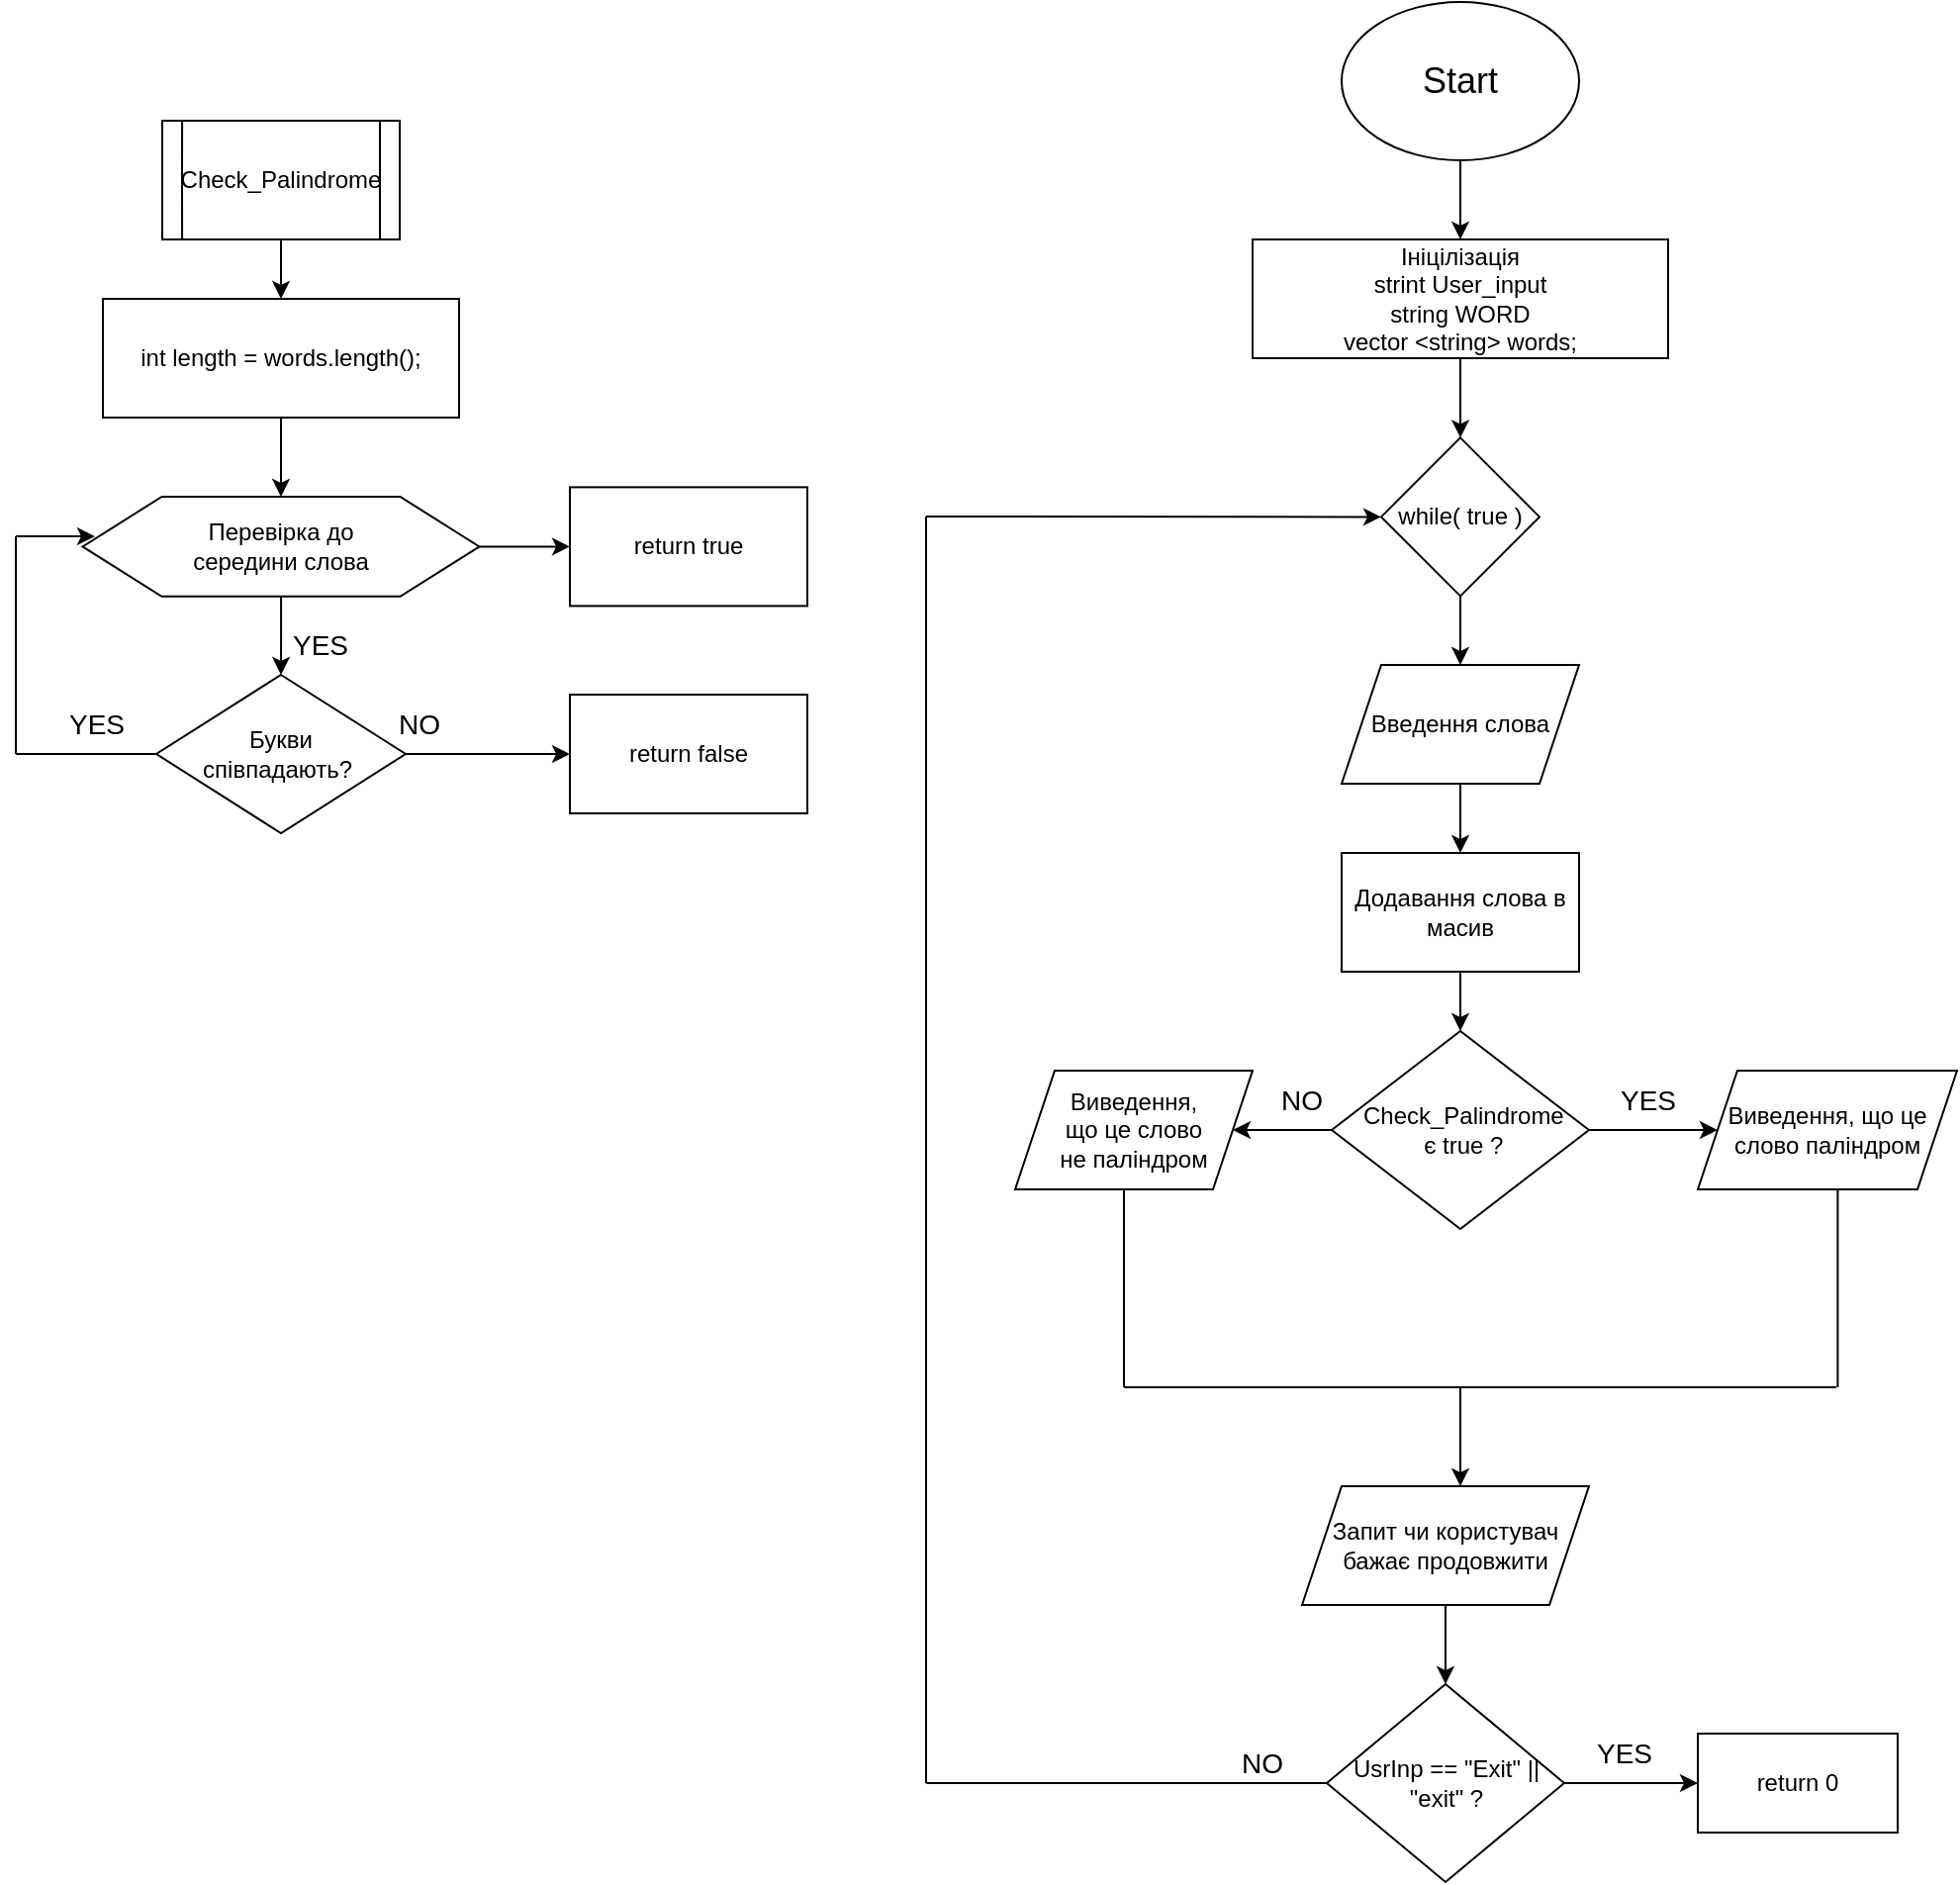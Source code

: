 <mxfile version="24.8.6">
  <diagram name="Сторінка-1" id="cUOaLFURe7q7ERqfYGBh">
    <mxGraphModel grid="1" page="1" gridSize="10" guides="1" tooltips="1" connect="1" arrows="1" fold="1" pageScale="1" pageWidth="827" pageHeight="1169" math="0" shadow="0">
      <root>
        <mxCell id="0" />
        <mxCell id="1" parent="0" />
        <mxCell id="PdniOC1pc3qvLMN0l55p-33" value="" style="edgeStyle=orthogonalEdgeStyle;rounded=0;orthogonalLoop=1;jettySize=auto;html=1;" edge="1" parent="1" source="PdniOC1pc3qvLMN0l55p-1" target="PdniOC1pc3qvLMN0l55p-32">
          <mxGeometry relative="1" as="geometry" />
        </mxCell>
        <mxCell id="PdniOC1pc3qvLMN0l55p-1" value="&lt;font style=&quot;font-size: 18px;&quot;&gt;Start&lt;/font&gt;" style="ellipse;whiteSpace=wrap;html=1;" vertex="1" parent="1">
          <mxGeometry x="70" y="40" width="120" height="80" as="geometry" />
        </mxCell>
        <mxCell id="PdniOC1pc3qvLMN0l55p-6" value="" style="edgeStyle=orthogonalEdgeStyle;rounded=0;orthogonalLoop=1;jettySize=auto;html=1;" edge="1" parent="1" source="PdniOC1pc3qvLMN0l55p-2" target="PdniOC1pc3qvLMN0l55p-5">
          <mxGeometry relative="1" as="geometry" />
        </mxCell>
        <mxCell id="PdniOC1pc3qvLMN0l55p-2" value="Check_Palindrome" style="rounded=0;whiteSpace=wrap;html=1;" vertex="1" parent="1">
          <mxGeometry x="-526" y="100" width="120" height="60" as="geometry" />
        </mxCell>
        <mxCell id="PdniOC1pc3qvLMN0l55p-3" value="" style="endArrow=none;html=1;rounded=0;entryX=0.167;entryY=0;entryDx=0;entryDy=0;entryPerimeter=0;exitX=0.167;exitY=0.993;exitDx=0;exitDy=0;exitPerimeter=0;" edge="1" parent="1">
          <mxGeometry width="50" height="50" relative="1" as="geometry">
            <mxPoint x="-515.96" y="159.79" as="sourcePoint" />
            <mxPoint x="-515.96" y="100.21" as="targetPoint" />
            <Array as="points">
              <mxPoint x="-516" y="130.21" />
            </Array>
          </mxGeometry>
        </mxCell>
        <mxCell id="PdniOC1pc3qvLMN0l55p-4" value="" style="endArrow=none;html=1;rounded=0;entryX=0.167;entryY=0;entryDx=0;entryDy=0;entryPerimeter=0;exitX=0.167;exitY=0.993;exitDx=0;exitDy=0;exitPerimeter=0;" edge="1" parent="1">
          <mxGeometry width="50" height="50" relative="1" as="geometry">
            <mxPoint x="-416" y="160" as="sourcePoint" />
            <mxPoint x="-416" y="100" as="targetPoint" />
            <Array as="points">
              <mxPoint x="-416" y="130" />
            </Array>
          </mxGeometry>
        </mxCell>
        <mxCell id="PdniOC1pc3qvLMN0l55p-8" value="" style="edgeStyle=orthogonalEdgeStyle;rounded=0;orthogonalLoop=1;jettySize=auto;html=1;" edge="1" parent="1" source="PdniOC1pc3qvLMN0l55p-5">
          <mxGeometry relative="1" as="geometry">
            <mxPoint x="-466" y="290" as="targetPoint" />
          </mxGeometry>
        </mxCell>
        <mxCell id="PdniOC1pc3qvLMN0l55p-5" value="int length = words.length();" style="rounded=0;whiteSpace=wrap;html=1;" vertex="1" parent="1">
          <mxGeometry x="-556" y="190" width="180" height="60" as="geometry" />
        </mxCell>
        <mxCell id="PdniOC1pc3qvLMN0l55p-15" value="" style="edgeStyle=orthogonalEdgeStyle;rounded=0;orthogonalLoop=1;jettySize=auto;html=1;" edge="1" parent="1" source="PdniOC1pc3qvLMN0l55p-11">
          <mxGeometry relative="1" as="geometry">
            <mxPoint x="-466" y="380" as="targetPoint" />
          </mxGeometry>
        </mxCell>
        <mxCell id="PdniOC1pc3qvLMN0l55p-31" value="" style="edgeStyle=orthogonalEdgeStyle;rounded=0;orthogonalLoop=1;jettySize=auto;html=1;" edge="1" parent="1" source="PdniOC1pc3qvLMN0l55p-11" target="PdniOC1pc3qvLMN0l55p-30">
          <mxGeometry relative="1" as="geometry" />
        </mxCell>
        <mxCell id="PdniOC1pc3qvLMN0l55p-11" value="&lt;span style=&quot;color: rgba(0, 0, 0, 0); font-family: monospace; font-size: 0px; text-align: start; text-wrap-mode: nowrap;&quot;&gt;про&lt;/span&gt;" style="shape=hexagon;perimeter=hexagonPerimeter2;whiteSpace=wrap;html=1;fixedSize=1;size=40;" vertex="1" parent="1">
          <mxGeometry x="-566.25" y="290.0" width="200.5" height="50.41" as="geometry" />
        </mxCell>
        <mxCell id="PdniOC1pc3qvLMN0l55p-12" value="Перевірка до середини слова" style="text;strokeColor=none;align=center;fillColor=none;html=1;verticalAlign=middle;whiteSpace=wrap;rounded=0;" vertex="1" parent="1">
          <mxGeometry x="-516" y="300.2" width="100" height="30" as="geometry" />
        </mxCell>
        <mxCell id="PdniOC1pc3qvLMN0l55p-23" value="" style="edgeStyle=orthogonalEdgeStyle;rounded=0;orthogonalLoop=1;jettySize=auto;html=1;" edge="1" parent="1" source="PdniOC1pc3qvLMN0l55p-16" target="PdniOC1pc3qvLMN0l55p-22">
          <mxGeometry relative="1" as="geometry" />
        </mxCell>
        <mxCell id="PdniOC1pc3qvLMN0l55p-16" value="Букви &lt;br&gt;співпадають?&amp;nbsp;" style="rhombus;whiteSpace=wrap;html=1;" vertex="1" parent="1">
          <mxGeometry x="-529" y="380" width="126" height="80" as="geometry" />
        </mxCell>
        <mxCell id="PdniOC1pc3qvLMN0l55p-17" value="" style="endArrow=none;html=1;rounded=0;exitX=0;exitY=0.5;exitDx=0;exitDy=0;" edge="1" parent="1" source="PdniOC1pc3qvLMN0l55p-16">
          <mxGeometry width="50" height="50" relative="1" as="geometry">
            <mxPoint x="-240" y="460" as="sourcePoint" />
            <mxPoint x="-600" y="420" as="targetPoint" />
          </mxGeometry>
        </mxCell>
        <mxCell id="PdniOC1pc3qvLMN0l55p-18" value="" style="endArrow=none;html=1;rounded=0;" edge="1" parent="1">
          <mxGeometry width="50" height="50" relative="1" as="geometry">
            <mxPoint x="-600" y="420" as="sourcePoint" />
            <mxPoint x="-600" y="320" as="targetPoint" />
          </mxGeometry>
        </mxCell>
        <mxCell id="PdniOC1pc3qvLMN0l55p-19" value="" style="endArrow=classic;html=1;rounded=0;entryX=0.031;entryY=0.397;entryDx=0;entryDy=0;entryPerimeter=0;" edge="1" parent="1" target="PdniOC1pc3qvLMN0l55p-11">
          <mxGeometry width="50" height="50" relative="1" as="geometry">
            <mxPoint x="-600" y="310" as="sourcePoint" />
            <mxPoint x="-190" y="410" as="targetPoint" />
          </mxGeometry>
        </mxCell>
        <mxCell id="PdniOC1pc3qvLMN0l55p-20" value="" style="endArrow=none;html=1;rounded=0;" edge="1" parent="1">
          <mxGeometry width="50" height="50" relative="1" as="geometry">
            <mxPoint x="-600" y="320" as="sourcePoint" />
            <mxPoint x="-600" y="310" as="targetPoint" />
          </mxGeometry>
        </mxCell>
        <mxCell id="PdniOC1pc3qvLMN0l55p-22" value="return false" style="rounded=0;whiteSpace=wrap;html=1;" vertex="1" parent="1">
          <mxGeometry x="-320" y="390" width="120" height="60" as="geometry" />
        </mxCell>
        <mxCell id="PdniOC1pc3qvLMN0l55p-25" value="&lt;font style=&quot;font-size: 14px;&quot;&gt;NO&lt;/font&gt;" style="text;strokeColor=none;align=center;fillColor=none;html=1;verticalAlign=middle;whiteSpace=wrap;rounded=0;" vertex="1" parent="1">
          <mxGeometry x="-425.75" y="390" width="60" height="30" as="geometry" />
        </mxCell>
        <mxCell id="PdniOC1pc3qvLMN0l55p-26" value="&lt;font style=&quot;font-size: 14px;&quot;&gt;YES&lt;/font&gt;" style="text;strokeColor=none;align=center;fillColor=none;html=1;verticalAlign=middle;whiteSpace=wrap;rounded=0;" vertex="1" parent="1">
          <mxGeometry x="-589" y="390" width="60" height="30" as="geometry" />
        </mxCell>
        <mxCell id="PdniOC1pc3qvLMN0l55p-27" value="&lt;font style=&quot;font-size: 14px;&quot;&gt;YES&lt;/font&gt;" style="text;strokeColor=none;align=center;fillColor=none;html=1;verticalAlign=middle;whiteSpace=wrap;rounded=0;" vertex="1" parent="1">
          <mxGeometry x="-476" y="350" width="60" height="30" as="geometry" />
        </mxCell>
        <mxCell id="PdniOC1pc3qvLMN0l55p-30" value="return true" style="rounded=0;whiteSpace=wrap;html=1;" vertex="1" parent="1">
          <mxGeometry x="-320" y="285.2" width="120" height="60" as="geometry" />
        </mxCell>
        <mxCell id="PdniOC1pc3qvLMN0l55p-35" value="" style="edgeStyle=orthogonalEdgeStyle;rounded=0;orthogonalLoop=1;jettySize=auto;html=1;" edge="1" parent="1" source="PdniOC1pc3qvLMN0l55p-32" target="PdniOC1pc3qvLMN0l55p-34">
          <mxGeometry relative="1" as="geometry" />
        </mxCell>
        <mxCell id="PdniOC1pc3qvLMN0l55p-32" value="Ініцілізація&lt;br&gt;strint User_input&lt;br&gt;string WORD&lt;br&gt;vector &amp;lt;string&amp;gt; words;" style="rounded=0;whiteSpace=wrap;html=1;" vertex="1" parent="1">
          <mxGeometry x="25" y="160" width="210" height="60" as="geometry" />
        </mxCell>
        <mxCell id="PdniOC1pc3qvLMN0l55p-38" value="" style="edgeStyle=orthogonalEdgeStyle;rounded=0;orthogonalLoop=1;jettySize=auto;html=1;" edge="1" parent="1" source="PdniOC1pc3qvLMN0l55p-34" target="PdniOC1pc3qvLMN0l55p-37">
          <mxGeometry relative="1" as="geometry" />
        </mxCell>
        <mxCell id="PdniOC1pc3qvLMN0l55p-34" value="while( true )" style="rhombus;whiteSpace=wrap;html=1;" vertex="1" parent="1">
          <mxGeometry x="90" y="260.2" width="80" height="80" as="geometry" />
        </mxCell>
        <mxCell id="PdniOC1pc3qvLMN0l55p-41" value="" style="edgeStyle=orthogonalEdgeStyle;rounded=0;orthogonalLoop=1;jettySize=auto;html=1;" edge="1" parent="1" source="PdniOC1pc3qvLMN0l55p-37" target="PdniOC1pc3qvLMN0l55p-40">
          <mxGeometry relative="1" as="geometry" />
        </mxCell>
        <mxCell id="PdniOC1pc3qvLMN0l55p-37" value="Введення слова" style="shape=parallelogram;perimeter=parallelogramPerimeter;whiteSpace=wrap;html=1;fixedSize=1;" vertex="1" parent="1">
          <mxGeometry x="70" y="375" width="120" height="60" as="geometry" />
        </mxCell>
        <mxCell id="PdniOC1pc3qvLMN0l55p-43" value="" style="edgeStyle=orthogonalEdgeStyle;rounded=0;orthogonalLoop=1;jettySize=auto;html=1;" edge="1" parent="1" source="PdniOC1pc3qvLMN0l55p-40" target="PdniOC1pc3qvLMN0l55p-42">
          <mxGeometry relative="1" as="geometry" />
        </mxCell>
        <mxCell id="PdniOC1pc3qvLMN0l55p-40" value="Додавання слова в масив" style="rounded=0;whiteSpace=wrap;html=1;" vertex="1" parent="1">
          <mxGeometry x="70" y="470" width="120" height="60" as="geometry" />
        </mxCell>
        <mxCell id="PdniOC1pc3qvLMN0l55p-45" value="" style="edgeStyle=orthogonalEdgeStyle;rounded=0;orthogonalLoop=1;jettySize=auto;html=1;" edge="1" parent="1" source="PdniOC1pc3qvLMN0l55p-42" target="PdniOC1pc3qvLMN0l55p-44">
          <mxGeometry relative="1" as="geometry" />
        </mxCell>
        <mxCell id="PdniOC1pc3qvLMN0l55p-48" value="" style="edgeStyle=orthogonalEdgeStyle;rounded=0;orthogonalLoop=1;jettySize=auto;html=1;" edge="1" parent="1" source="PdniOC1pc3qvLMN0l55p-42" target="PdniOC1pc3qvLMN0l55p-47">
          <mxGeometry relative="1" as="geometry" />
        </mxCell>
        <mxCell id="PdniOC1pc3qvLMN0l55p-42" value="&amp;nbsp;Check_Palindrome&lt;br&gt;&amp;nbsp;є true ?" style="rhombus;whiteSpace=wrap;html=1;" vertex="1" parent="1">
          <mxGeometry x="65" y="560" width="130" height="100" as="geometry" />
        </mxCell>
        <mxCell id="PdniOC1pc3qvLMN0l55p-44" value="Виведення, що це слово паліндром" style="shape=parallelogram;perimeter=parallelogramPerimeter;whiteSpace=wrap;html=1;fixedSize=1;" vertex="1" parent="1">
          <mxGeometry x="250" y="580" width="131" height="60" as="geometry" />
        </mxCell>
        <mxCell id="PdniOC1pc3qvLMN0l55p-46" value="&lt;font style=&quot;font-size: 14px;&quot;&gt;YES&lt;/font&gt;" style="text;strokeColor=none;align=center;fillColor=none;html=1;verticalAlign=middle;whiteSpace=wrap;rounded=0;" vertex="1" parent="1">
          <mxGeometry x="195" y="580" width="60" height="30" as="geometry" />
        </mxCell>
        <mxCell id="PdniOC1pc3qvLMN0l55p-47" value="Виведення, &lt;br&gt;що це слово &lt;br&gt;не паліндром" style="shape=parallelogram;perimeter=parallelogramPerimeter;whiteSpace=wrap;html=1;fixedSize=1;" vertex="1" parent="1">
          <mxGeometry x="-95" y="580" width="120" height="60" as="geometry" />
        </mxCell>
        <mxCell id="PdniOC1pc3qvLMN0l55p-49" value="&lt;font style=&quot;font-size: 14px;&quot;&gt;NO&lt;/font&gt;" style="text;strokeColor=none;align=center;fillColor=none;html=1;verticalAlign=middle;whiteSpace=wrap;rounded=0;" vertex="1" parent="1">
          <mxGeometry x="20" y="580" width="60" height="30" as="geometry" />
        </mxCell>
        <mxCell id="PdniOC1pc3qvLMN0l55p-50" value="" style="endArrow=none;html=1;rounded=0;" edge="1" parent="1">
          <mxGeometry width="50" height="50" relative="1" as="geometry">
            <mxPoint x="-40" y="740" as="sourcePoint" />
            <mxPoint x="-40" y="640" as="targetPoint" />
          </mxGeometry>
        </mxCell>
        <mxCell id="PdniOC1pc3qvLMN0l55p-51" value="" style="endArrow=none;html=1;rounded=0;" edge="1" parent="1">
          <mxGeometry width="50" height="50" relative="1" as="geometry">
            <mxPoint x="320.71" y="740" as="sourcePoint" />
            <mxPoint x="320.71" y="640" as="targetPoint" />
          </mxGeometry>
        </mxCell>
        <mxCell id="PdniOC1pc3qvLMN0l55p-52" value="" style="endArrow=none;html=1;rounded=0;" edge="1" parent="1">
          <mxGeometry width="50" height="50" relative="1" as="geometry">
            <mxPoint x="-40" y="740" as="sourcePoint" />
            <mxPoint x="320" y="740" as="targetPoint" />
          </mxGeometry>
        </mxCell>
        <mxCell id="PdniOC1pc3qvLMN0l55p-57" value="" style="edgeStyle=orthogonalEdgeStyle;rounded=0;orthogonalLoop=1;jettySize=auto;html=1;" edge="1" parent="1" source="PdniOC1pc3qvLMN0l55p-53" target="PdniOC1pc3qvLMN0l55p-55">
          <mxGeometry relative="1" as="geometry" />
        </mxCell>
        <mxCell id="PdniOC1pc3qvLMN0l55p-53" value="Запит чи користувач бажає продовжити" style="shape=parallelogram;perimeter=parallelogramPerimeter;whiteSpace=wrap;html=1;fixedSize=1;" vertex="1" parent="1">
          <mxGeometry x="50" y="790" width="145" height="60" as="geometry" />
        </mxCell>
        <mxCell id="PdniOC1pc3qvLMN0l55p-54" value="" style="endArrow=classic;html=1;rounded=0;" edge="1" parent="1">
          <mxGeometry width="50" height="50" relative="1" as="geometry">
            <mxPoint x="130" y="740" as="sourcePoint" />
            <mxPoint x="130" y="790" as="targetPoint" />
          </mxGeometry>
        </mxCell>
        <mxCell id="PdniOC1pc3qvLMN0l55p-59" value="" style="edgeStyle=orthogonalEdgeStyle;rounded=0;orthogonalLoop=1;jettySize=auto;html=1;" edge="1" parent="1" source="PdniOC1pc3qvLMN0l55p-55" target="PdniOC1pc3qvLMN0l55p-58">
          <mxGeometry relative="1" as="geometry" />
        </mxCell>
        <mxCell id="PdniOC1pc3qvLMN0l55p-55" value="UsrInp == &quot;Exit&quot; || &quot;exit&quot; ?" style="rhombus;whiteSpace=wrap;html=1;" vertex="1" parent="1">
          <mxGeometry x="62.5" y="890" width="120" height="100" as="geometry" />
        </mxCell>
        <mxCell id="PdniOC1pc3qvLMN0l55p-58" value="return 0" style="rounded=0;whiteSpace=wrap;html=1;" vertex="1" parent="1">
          <mxGeometry x="250" y="915" width="101" height="50" as="geometry" />
        </mxCell>
        <mxCell id="PdniOC1pc3qvLMN0l55p-60" value="&lt;font style=&quot;font-size: 14px;&quot;&gt;NO&lt;/font&gt;" style="text;strokeColor=none;align=center;fillColor=none;html=1;verticalAlign=middle;whiteSpace=wrap;rounded=0;" vertex="1" parent="1">
          <mxGeometry y="915" width="60" height="30" as="geometry" />
        </mxCell>
        <mxCell id="PdniOC1pc3qvLMN0l55p-61" value="&lt;font style=&quot;font-size: 14px;&quot;&gt;YES&lt;/font&gt;" style="text;strokeColor=none;align=center;fillColor=none;html=1;verticalAlign=middle;whiteSpace=wrap;rounded=0;" vertex="1" parent="1">
          <mxGeometry x="182.5" y="910" width="60" height="30" as="geometry" />
        </mxCell>
        <mxCell id="PdniOC1pc3qvLMN0l55p-62" value="" style="endArrow=none;html=1;rounded=0;exitX=0;exitY=0.5;exitDx=0;exitDy=0;" edge="1" parent="1" source="PdniOC1pc3qvLMN0l55p-55">
          <mxGeometry width="50" height="50" relative="1" as="geometry">
            <mxPoint x="330" y="800" as="sourcePoint" />
            <mxPoint x="-140" y="940" as="targetPoint" />
          </mxGeometry>
        </mxCell>
        <mxCell id="PdniOC1pc3qvLMN0l55p-63" value="" style="endArrow=none;html=1;rounded=0;" edge="1" parent="1">
          <mxGeometry width="50" height="50" relative="1" as="geometry">
            <mxPoint x="-140" y="940" as="sourcePoint" />
            <mxPoint x="-140" y="300" as="targetPoint" />
          </mxGeometry>
        </mxCell>
        <mxCell id="PdniOC1pc3qvLMN0l55p-64" value="" style="endArrow=classic;html=1;rounded=0;entryX=0;entryY=0.5;entryDx=0;entryDy=0;" edge="1" parent="1" target="PdniOC1pc3qvLMN0l55p-34">
          <mxGeometry width="50" height="50" relative="1" as="geometry">
            <mxPoint x="-140" y="300" as="sourcePoint" />
            <mxPoint x="380" y="240" as="targetPoint" />
          </mxGeometry>
        </mxCell>
      </root>
    </mxGraphModel>
  </diagram>
</mxfile>
